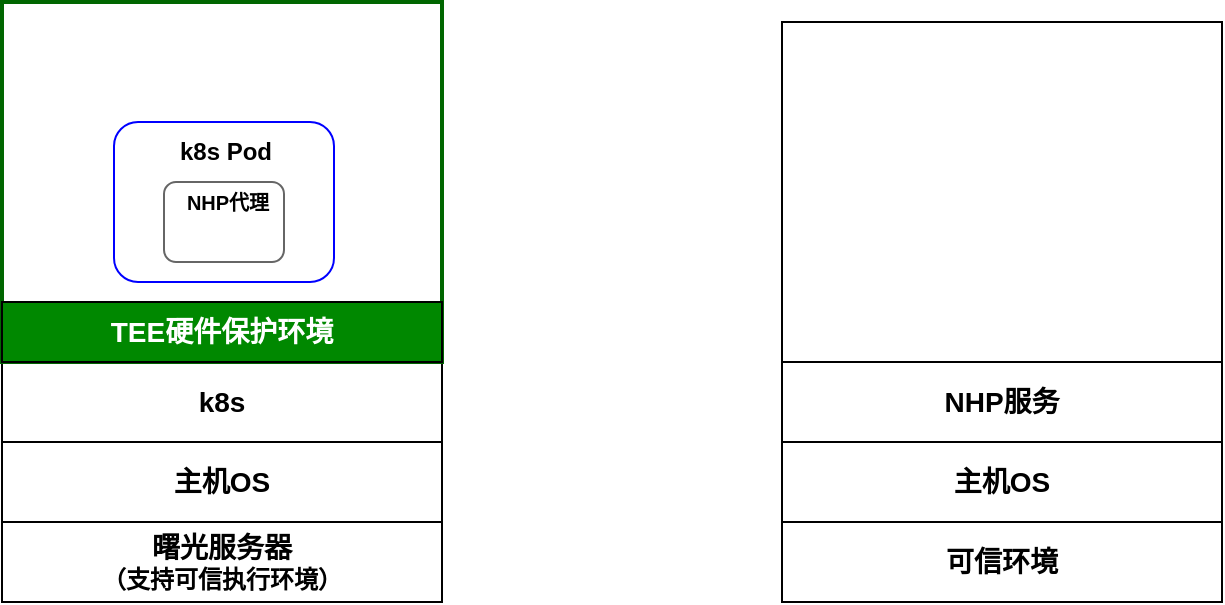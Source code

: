 <mxfile version="28.0.4">
  <diagram name="第 1 页" id="Nt4wIiLlnSs3tbjxzQVT">
    <mxGraphModel dx="1554" dy="856" grid="1" gridSize="10" guides="1" tooltips="1" connect="1" arrows="1" fold="1" page="1" pageScale="1" pageWidth="2336" pageHeight="1654" math="0" shadow="0">
      <root>
        <mxCell id="0" />
        <mxCell id="1" parent="0" />
        <mxCell id="S7CaQPIEn7JZbbPNb9Kr-1" value="&lt;font style=&quot;font-size: 14px;&quot;&gt;&lt;b&gt;曙光服务器&lt;/b&gt;&lt;/font&gt;&lt;div&gt;&lt;font style=&quot;font-size: 12px;&quot;&gt;&lt;b&gt;（支持可信执行环境）&lt;/b&gt;&lt;/font&gt;&lt;/div&gt;" style="rounded=0;whiteSpace=wrap;html=1;fillColor=none;" parent="1" vertex="1">
          <mxGeometry x="480" y="520" width="220" height="40" as="geometry" />
        </mxCell>
        <mxCell id="S7CaQPIEn7JZbbPNb9Kr-2" value="&lt;span style=&quot;font-size: 14px;&quot;&gt;&lt;b&gt;主机OS&lt;/b&gt;&lt;/span&gt;" style="rounded=0;whiteSpace=wrap;html=1;fillColor=none;" parent="1" vertex="1">
          <mxGeometry x="480" y="480" width="220" height="40" as="geometry" />
        </mxCell>
        <mxCell id="sAuVCd9SCb6oK_chuftu-1" value="&lt;span style=&quot;font-size: 14px;&quot;&gt;&lt;b&gt;k8s&lt;/b&gt;&lt;/span&gt;" style="rounded=0;whiteSpace=wrap;html=1;fillColor=none;" parent="1" vertex="1">
          <mxGeometry x="480" y="440" width="220" height="40" as="geometry" />
        </mxCell>
        <mxCell id="sAuVCd9SCb6oK_chuftu-2" value="" style="rounded=0;whiteSpace=wrap;html=1;fillColor=none;strokeColor=#006600;strokeWidth=2;" parent="1" vertex="1">
          <mxGeometry x="480" y="260" width="220" height="180" as="geometry" />
        </mxCell>
        <mxCell id="sAuVCd9SCb6oK_chuftu-3" value="&lt;span style=&quot;font-size: 14px;&quot;&gt;&lt;b&gt;&lt;font style=&quot;color: rgb(255, 255, 255);&quot;&gt;TEE硬件保护环境&lt;/font&gt;&lt;/b&gt;&lt;/span&gt;" style="rounded=0;whiteSpace=wrap;html=1;fillColor=#008800;" parent="1" vertex="1">
          <mxGeometry x="480" y="410" width="220" height="30" as="geometry" />
        </mxCell>
        <mxCell id="sAuVCd9SCb6oK_chuftu-4" value="" style="rounded=1;whiteSpace=wrap;html=1;fillColor=none;strokeColor=#0000FF;" parent="1" vertex="1">
          <mxGeometry x="536" y="320" width="110" height="80" as="geometry" />
        </mxCell>
        <mxCell id="sAuVCd9SCb6oK_chuftu-5" value="&lt;font style=&quot;font-size: 12px;&quot;&gt;&lt;b&gt;k8s Pod&lt;/b&gt;&lt;/font&gt;" style="text;html=1;align=center;verticalAlign=middle;whiteSpace=wrap;rounded=0;" parent="1" vertex="1">
          <mxGeometry x="557" y="320" width="70" height="30" as="geometry" />
        </mxCell>
        <mxCell id="sAuVCd9SCb6oK_chuftu-10" value="" style="group" parent="1" vertex="1" connectable="0">
          <mxGeometry x="561" y="350" width="60" height="41" as="geometry" />
        </mxCell>
        <mxCell id="sAuVCd9SCb6oK_chuftu-6" value="" style="shape=image;html=1;verticalAlign=top;verticalLabelPosition=bottom;labelBackgroundColor=#ffffff;imageAspect=0;aspect=fixed;image=https://icons.diagrams.net/icon-cache1/Social_Media-2656/social_media_social_media_logo_docker-527.svg" parent="sAuVCd9SCb6oK_chuftu-10" vertex="1">
          <mxGeometry x="21" y="17" width="24" height="24" as="geometry" />
        </mxCell>
        <mxCell id="sAuVCd9SCb6oK_chuftu-8" value="" style="rounded=1;whiteSpace=wrap;html=1;fillColor=none;strokeColor=#666666;" parent="sAuVCd9SCb6oK_chuftu-10" vertex="1">
          <mxGeometry width="60" height="40" as="geometry" />
        </mxCell>
        <mxCell id="sAuVCd9SCb6oK_chuftu-9" value="&lt;font style=&quot;font-size: 10px;&quot;&gt;&lt;b style=&quot;&quot;&gt;NHP代理&lt;/b&gt;&lt;/font&gt;" style="text;html=1;align=center;verticalAlign=middle;whiteSpace=wrap;rounded=0;" parent="sAuVCd9SCb6oK_chuftu-10" vertex="1">
          <mxGeometry x="8" width="48" height="20" as="geometry" />
        </mxCell>
        <mxCell id="WrHtqx_JnAegKuw27bFA-1" value="&lt;span style=&quot;font-size: 14px;&quot;&gt;&lt;b&gt;可信环境&lt;/b&gt;&lt;/span&gt;" style="rounded=0;whiteSpace=wrap;html=1;fillColor=none;" vertex="1" parent="1">
          <mxGeometry x="870" y="520" width="220" height="40" as="geometry" />
        </mxCell>
        <mxCell id="WrHtqx_JnAegKuw27bFA-2" value="&lt;span style=&quot;font-size: 14px;&quot;&gt;&lt;b&gt;主机OS&lt;/b&gt;&lt;/span&gt;" style="rounded=0;whiteSpace=wrap;html=1;fillColor=none;" vertex="1" parent="1">
          <mxGeometry x="870" y="480" width="220" height="40" as="geometry" />
        </mxCell>
        <mxCell id="WrHtqx_JnAegKuw27bFA-3" value="" style="rounded=0;whiteSpace=wrap;html=1;strokeWidth=1;fillColor=none;align=center;" vertex="1" parent="1">
          <mxGeometry x="870" y="270" width="220" height="210" as="geometry" />
        </mxCell>
        <mxCell id="WrHtqx_JnAegKuw27bFA-5" value="&lt;span style=&quot;font-size: 14px;&quot;&gt;&lt;b&gt;NHP服务&lt;/b&gt;&lt;/span&gt;" style="rounded=0;whiteSpace=wrap;html=1;fillColor=none;" vertex="1" parent="1">
          <mxGeometry x="870" y="440" width="220" height="40" as="geometry" />
        </mxCell>
      </root>
    </mxGraphModel>
  </diagram>
</mxfile>
